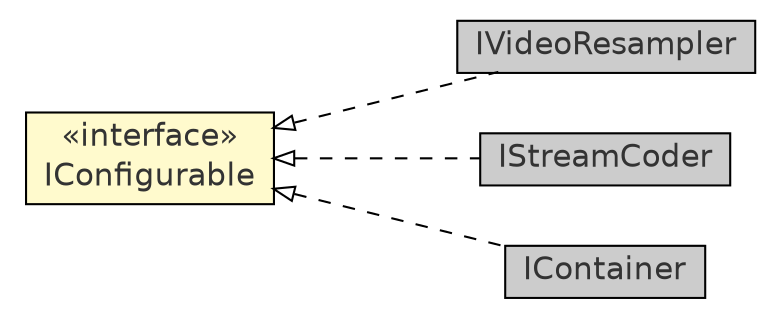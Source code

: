 #!/usr/local/bin/dot
#
# Class diagram 
# Generated by UmlGraph version 4.8 (http://www.spinellis.gr/sw/umlgraph)
#

digraph G {
	edge [fontname="Helvetica",fontsize=10,labelfontname="Helvetica",labelfontsize=10];
	node [fontname="Helvetica",fontsize=10,shape=plaintext];
	rankdir=LR;
	ranksep=1;
	// com.xuggle.xuggler.IVideoResampler
	c8874 [label=<<table border="0" cellborder="1" cellspacing="0" cellpadding="2" port="p" bgcolor="grey80" href="./IVideoResampler.html">
		<tr><td><table border="0" cellspacing="0" cellpadding="1">
			<tr><td> IVideoResampler </td></tr>
		</table></td></tr>
		</table>>, fontname="Helvetica", fontcolor="grey20", fontsize=15.0];
	// com.xuggle.xuggler.IStreamCoder
	c8881 [label=<<table border="0" cellborder="1" cellspacing="0" cellpadding="2" port="p" bgcolor="grey80" href="./IStreamCoder.html">
		<tr><td><table border="0" cellspacing="0" cellpadding="1">
			<tr><td> IStreamCoder </td></tr>
		</table></td></tr>
		</table>>, fontname="Helvetica", fontcolor="grey20", fontsize=15.0];
	// com.xuggle.xuggler.IContainer
	c8896 [label=<<table border="0" cellborder="1" cellspacing="0" cellpadding="2" port="p" bgcolor="grey80" href="./IContainer.html">
		<tr><td><table border="0" cellspacing="0" cellpadding="1">
			<tr><td> IContainer </td></tr>
		</table></td></tr>
		</table>>, fontname="Helvetica", fontcolor="grey20", fontsize=15.0];
	// com.xuggle.xuggler.IConfigurable
	c8900 [label=<<table border="0" cellborder="1" cellspacing="0" cellpadding="2" port="p" bgcolor="lemonChiffon" href="./IConfigurable.html">
		<tr><td><table border="0" cellspacing="0" cellpadding="1">
			<tr><td> &laquo;interface&raquo; </td></tr>
			<tr><td> IConfigurable </td></tr>
		</table></td></tr>
		</table>>, fontname="Helvetica", fontcolor="grey20", fontsize=15.0];
	//com.xuggle.xuggler.IVideoResampler implements com.xuggle.xuggler.IConfigurable
	c8900:p -> c8874:p [dir=back,arrowtail=empty,style=dashed];
	//com.xuggle.xuggler.IStreamCoder implements com.xuggle.xuggler.IConfigurable
	c8900:p -> c8881:p [dir=back,arrowtail=empty,style=dashed];
	//com.xuggle.xuggler.IContainer implements com.xuggle.xuggler.IConfigurable
	c8900:p -> c8896:p [dir=back,arrowtail=empty,style=dashed];
}


